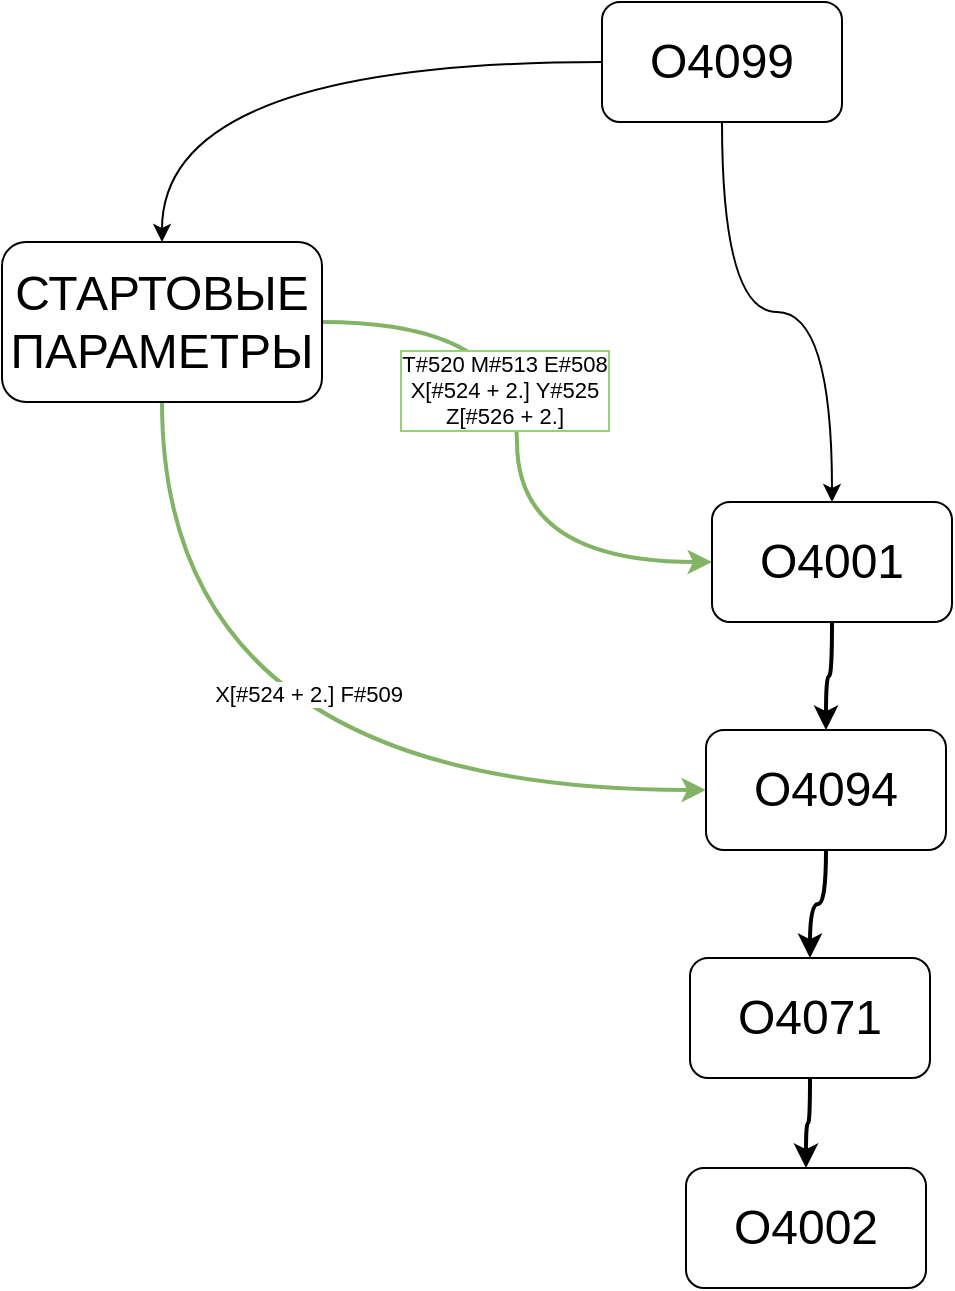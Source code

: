 <mxfile version="14.3.1" type="github">
  <diagram id="-Zx19q2X50mo3WKFAo3r" name="Page-2">
    <mxGraphModel dx="1488" dy="844" grid="0" gridSize="10" guides="1" tooltips="1" connect="1" arrows="1" fold="1" page="1" pageScale="1" pageWidth="1654" pageHeight="2336" math="0" shadow="0">
      <root>
        <mxCell id="0" />
        <mxCell id="1" parent="0" />
        <mxCell id="BTvsy32CI3qm0bs2ILgs-5" style="edgeStyle=orthogonalEdgeStyle;curved=1;rounded=0;orthogonalLoop=1;jettySize=auto;html=1;exitX=0;exitY=0.5;exitDx=0;exitDy=0;entryX=0.5;entryY=0;entryDx=0;entryDy=0;" edge="1" parent="1" source="BTvsy32CI3qm0bs2ILgs-2" target="BTvsy32CI3qm0bs2ILgs-4">
          <mxGeometry relative="1" as="geometry" />
        </mxCell>
        <mxCell id="BTvsy32CI3qm0bs2ILgs-9" style="edgeStyle=orthogonalEdgeStyle;curved=1;rounded=0;orthogonalLoop=1;jettySize=auto;html=1;exitX=0.5;exitY=1;exitDx=0;exitDy=0;entryX=0.5;entryY=0;entryDx=0;entryDy=0;" edge="1" parent="1" source="BTvsy32CI3qm0bs2ILgs-2" target="BTvsy32CI3qm0bs2ILgs-6">
          <mxGeometry relative="1" as="geometry" />
        </mxCell>
        <mxCell id="BTvsy32CI3qm0bs2ILgs-2" value="&lt;font style=&quot;font-size: 24px&quot;&gt;O4099&lt;/font&gt;" style="rounded=1;whiteSpace=wrap;html=1;" vertex="1" parent="1">
          <mxGeometry x="320" y="70" width="120" height="60" as="geometry" />
        </mxCell>
        <mxCell id="BTvsy32CI3qm0bs2ILgs-10" style="edgeStyle=orthogonalEdgeStyle;curved=1;rounded=0;orthogonalLoop=1;jettySize=auto;html=1;exitX=1;exitY=0.5;exitDx=0;exitDy=0;entryX=0;entryY=0.5;entryDx=0;entryDy=0;fillColor=#d5e8d4;strokeColor=#82b366;strokeWidth=2;" edge="1" parent="1" source="BTvsy32CI3qm0bs2ILgs-4" target="BTvsy32CI3qm0bs2ILgs-6">
          <mxGeometry relative="1" as="geometry" />
        </mxCell>
        <mxCell id="BTvsy32CI3qm0bs2ILgs-11" value="T#520 M#513 E#508&lt;br&gt;X[#524 + 2.] Y#525&lt;br&gt;&amp;nbsp;Z[#526 + 2.]&amp;nbsp;" style="edgeLabel;html=1;align=center;verticalAlign=middle;resizable=0;points=[];labelBorderColor=#97D077;" vertex="1" connectable="0" parent="BTvsy32CI3qm0bs2ILgs-10">
          <mxGeometry x="-0.171" y="-7" relative="1" as="geometry">
            <mxPoint y="1" as="offset" />
          </mxGeometry>
        </mxCell>
        <mxCell id="BTvsy32CI3qm0bs2ILgs-15" style="edgeStyle=orthogonalEdgeStyle;curved=1;rounded=0;orthogonalLoop=1;jettySize=auto;html=1;exitX=0.5;exitY=1;exitDx=0;exitDy=0;entryX=0;entryY=0.5;entryDx=0;entryDy=0;strokeWidth=2;fillColor=#d5e8d4;strokeColor=#82b366;" edge="1" parent="1" source="BTvsy32CI3qm0bs2ILgs-4" target="BTvsy32CI3qm0bs2ILgs-12">
          <mxGeometry relative="1" as="geometry" />
        </mxCell>
        <mxCell id="BTvsy32CI3qm0bs2ILgs-16" value="X[#524 + 2.] F#509" style="edgeLabel;html=1;align=center;verticalAlign=middle;resizable=0;points=[];" vertex="1" connectable="0" parent="BTvsy32CI3qm0bs2ILgs-15">
          <mxGeometry x="0.143" y="48" relative="1" as="geometry">
            <mxPoint as="offset" />
          </mxGeometry>
        </mxCell>
        <mxCell id="BTvsy32CI3qm0bs2ILgs-4" value="&lt;span style=&quot;font-size: 24px&quot;&gt;СТАРТОВЫЕ&lt;br&gt;ПАРАМЕТРЫ&lt;br&gt;&lt;/span&gt;" style="rounded=1;whiteSpace=wrap;html=1;" vertex="1" parent="1">
          <mxGeometry x="20" y="190" width="160" height="80" as="geometry" />
        </mxCell>
        <mxCell id="BTvsy32CI3qm0bs2ILgs-14" style="edgeStyle=orthogonalEdgeStyle;curved=1;rounded=0;orthogonalLoop=1;jettySize=auto;html=1;exitX=0.5;exitY=1;exitDx=0;exitDy=0;entryX=0.5;entryY=0;entryDx=0;entryDy=0;strokeWidth=2;" edge="1" parent="1" source="BTvsy32CI3qm0bs2ILgs-6" target="BTvsy32CI3qm0bs2ILgs-12">
          <mxGeometry relative="1" as="geometry" />
        </mxCell>
        <mxCell id="BTvsy32CI3qm0bs2ILgs-6" value="&lt;font style=&quot;font-size: 24px&quot;&gt;O4001&lt;/font&gt;" style="rounded=1;whiteSpace=wrap;html=1;" vertex="1" parent="1">
          <mxGeometry x="375" y="320" width="120" height="60" as="geometry" />
        </mxCell>
        <mxCell id="BTvsy32CI3qm0bs2ILgs-18" style="edgeStyle=orthogonalEdgeStyle;curved=1;rounded=0;orthogonalLoop=1;jettySize=auto;html=1;exitX=0.5;exitY=1;exitDx=0;exitDy=0;strokeWidth=2;" edge="1" parent="1" source="BTvsy32CI3qm0bs2ILgs-12" target="BTvsy32CI3qm0bs2ILgs-17">
          <mxGeometry relative="1" as="geometry" />
        </mxCell>
        <mxCell id="BTvsy32CI3qm0bs2ILgs-12" value="&lt;span style=&quot;font-size: 24px&quot;&gt;O4094&lt;/span&gt;" style="rounded=1;whiteSpace=wrap;html=1;" vertex="1" parent="1">
          <mxGeometry x="372" y="434" width="120" height="60" as="geometry" />
        </mxCell>
        <mxCell id="BTvsy32CI3qm0bs2ILgs-20" style="edgeStyle=orthogonalEdgeStyle;curved=1;rounded=0;orthogonalLoop=1;jettySize=auto;html=1;exitX=0.5;exitY=1;exitDx=0;exitDy=0;entryX=0.5;entryY=0;entryDx=0;entryDy=0;strokeWidth=2;" edge="1" parent="1" source="BTvsy32CI3qm0bs2ILgs-17" target="BTvsy32CI3qm0bs2ILgs-19">
          <mxGeometry relative="1" as="geometry" />
        </mxCell>
        <mxCell id="BTvsy32CI3qm0bs2ILgs-17" value="&lt;span style=&quot;font-size: 24px&quot;&gt;O4071&lt;/span&gt;" style="rounded=1;whiteSpace=wrap;html=1;" vertex="1" parent="1">
          <mxGeometry x="364" y="548" width="120" height="60" as="geometry" />
        </mxCell>
        <mxCell id="BTvsy32CI3qm0bs2ILgs-19" value="&lt;span style=&quot;font-size: 24px&quot;&gt;O4002&lt;/span&gt;" style="rounded=1;whiteSpace=wrap;html=1;" vertex="1" parent="1">
          <mxGeometry x="362" y="653" width="120" height="60" as="geometry" />
        </mxCell>
      </root>
    </mxGraphModel>
  </diagram>
</mxfile>

